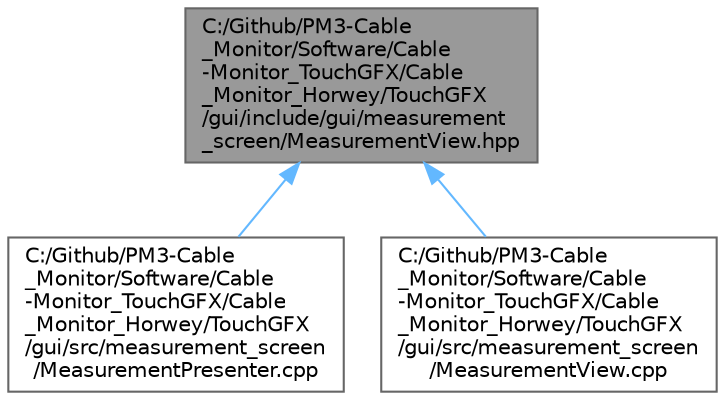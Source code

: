 digraph "C:/Github/PM3-Cable_Monitor/Software/Cable-Monitor_TouchGFX/Cable_Monitor_Horwey/TouchGFX/gui/include/gui/measurement_screen/MeasurementView.hpp"
{
 // LATEX_PDF_SIZE
  bgcolor="transparent";
  edge [fontname=Helvetica,fontsize=10,labelfontname=Helvetica,labelfontsize=10];
  node [fontname=Helvetica,fontsize=10,shape=box,height=0.2,width=0.4];
  Node1 [id="Node000001",label="C:/Github/PM3-Cable\l_Monitor/Software/Cable\l-Monitor_TouchGFX/Cable\l_Monitor_Horwey/TouchGFX\l/gui/include/gui/measurement\l_screen/MeasurementView.hpp",height=0.2,width=0.4,color="gray40", fillcolor="grey60", style="filled", fontcolor="black",tooltip=" "];
  Node1 -> Node2 [id="edge1_Node000001_Node000002",dir="back",color="steelblue1",style="solid",tooltip=" "];
  Node2 [id="Node000002",label="C:/Github/PM3-Cable\l_Monitor/Software/Cable\l-Monitor_TouchGFX/Cable\l_Monitor_Horwey/TouchGFX\l/gui/src/measurement_screen\l/MeasurementPresenter.cpp",height=0.2,width=0.4,color="grey40", fillcolor="white", style="filled",URL="$_measurement_presenter_8cpp.html",tooltip=" "];
  Node1 -> Node3 [id="edge2_Node000001_Node000003",dir="back",color="steelblue1",style="solid",tooltip=" "];
  Node3 [id="Node000003",label="C:/Github/PM3-Cable\l_Monitor/Software/Cable\l-Monitor_TouchGFX/Cable\l_Monitor_Horwey/TouchGFX\l/gui/src/measurement_screen\l/MeasurementView.cpp",height=0.2,width=0.4,color="grey40", fillcolor="white", style="filled",URL="$_measurement_view_8cpp.html",tooltip=" "];
}
